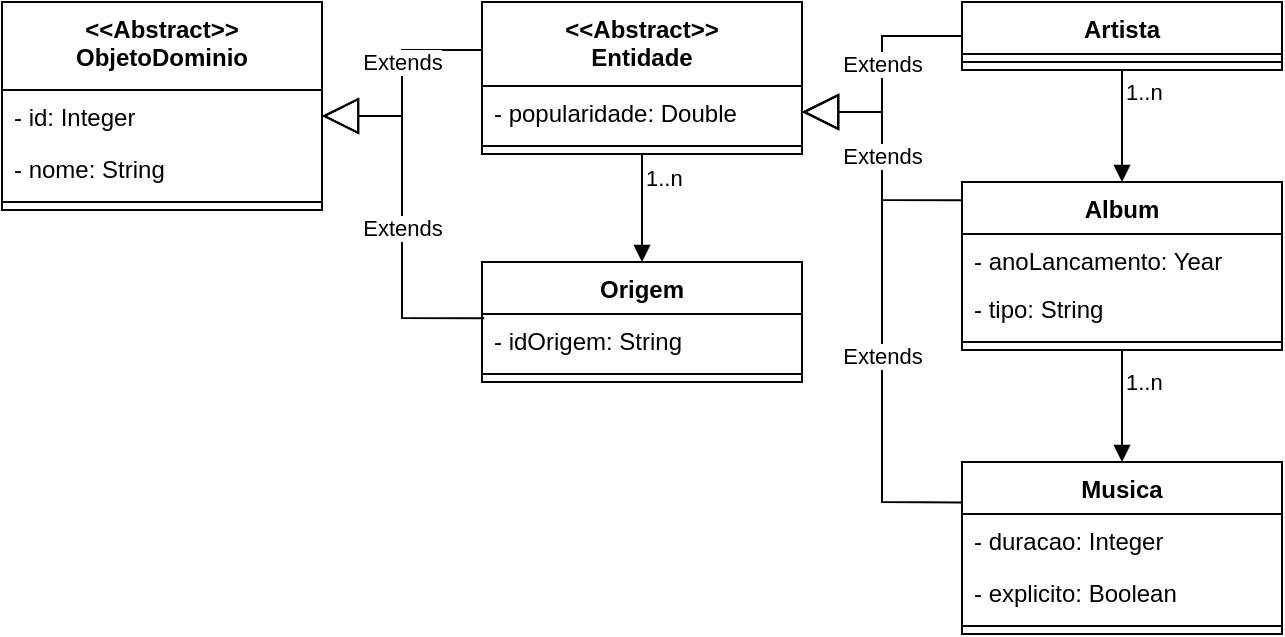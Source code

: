 <mxfile version="20.3.0" type="device"><diagram id="LXKPSRC61StlbMNvfhcz" name="Página-1"><mxGraphModel dx="868" dy="593" grid="1" gridSize="10" guides="1" tooltips="1" connect="1" arrows="1" fold="1" page="1" pageScale="1" pageWidth="827" pageHeight="1169" math="0" shadow="0"><root><mxCell id="0"/><mxCell id="1" parent="0"/><mxCell id="z6OC1I9-T7sx1UlkA8Wv-1" value="Musica" style="swimlane;fontStyle=1;align=center;verticalAlign=top;childLayout=stackLayout;horizontal=1;startSize=26;horizontalStack=0;resizeParent=1;resizeParentMax=0;resizeLast=0;collapsible=1;marginBottom=0;" parent="1" vertex="1"><mxGeometry x="520" y="270" width="160" height="86" as="geometry"/></mxCell><mxCell id="z6OC1I9-T7sx1UlkA8Wv-2" value="- duracao: Integer " style="text;strokeColor=none;fillColor=none;align=left;verticalAlign=top;spacingLeft=4;spacingRight=4;overflow=hidden;rotatable=0;points=[[0,0.5],[1,0.5]];portConstraint=eastwest;" parent="z6OC1I9-T7sx1UlkA8Wv-1" vertex="1"><mxGeometry y="26" width="160" height="26" as="geometry"/></mxCell><mxCell id="jhfgVPL6WmrQ9uGXC8bc-60" value="- explicito: Boolean " style="text;strokeColor=none;fillColor=none;align=left;verticalAlign=top;spacingLeft=4;spacingRight=4;overflow=hidden;rotatable=0;points=[[0,0.5],[1,0.5]];portConstraint=eastwest;" parent="z6OC1I9-T7sx1UlkA8Wv-1" vertex="1"><mxGeometry y="52" width="160" height="26" as="geometry"/></mxCell><mxCell id="z6OC1I9-T7sx1UlkA8Wv-3" value="" style="line;strokeWidth=1;fillColor=none;align=left;verticalAlign=middle;spacingTop=-1;spacingLeft=3;spacingRight=3;rotatable=0;labelPosition=right;points=[];portConstraint=eastwest;strokeColor=inherit;" parent="z6OC1I9-T7sx1UlkA8Wv-1" vertex="1"><mxGeometry y="78" width="160" height="8" as="geometry"/></mxCell><mxCell id="z6OC1I9-T7sx1UlkA8Wv-18" value="Artista" style="swimlane;fontStyle=1;align=center;verticalAlign=top;childLayout=stackLayout;horizontal=1;startSize=26;horizontalStack=0;resizeParent=1;resizeParentMax=0;resizeLast=0;collapsible=1;marginBottom=0;" parent="1" vertex="1"><mxGeometry x="520" y="40" width="160" height="34" as="geometry"/></mxCell><mxCell id="z6OC1I9-T7sx1UlkA8Wv-20" value="" style="line;strokeWidth=1;fillColor=none;align=left;verticalAlign=middle;spacingTop=-1;spacingLeft=3;spacingRight=3;rotatable=0;labelPosition=right;points=[];portConstraint=eastwest;strokeColor=inherit;" parent="z6OC1I9-T7sx1UlkA8Wv-18" vertex="1"><mxGeometry y="26" width="160" height="8" as="geometry"/></mxCell><mxCell id="z6OC1I9-T7sx1UlkA8Wv-8" value="Album" style="swimlane;fontStyle=1;align=center;verticalAlign=top;childLayout=stackLayout;horizontal=1;startSize=26;horizontalStack=0;resizeParent=1;resizeParentMax=0;resizeLast=0;collapsible=1;marginBottom=0;" parent="1" vertex="1"><mxGeometry x="520" y="130" width="160" height="84" as="geometry"/></mxCell><mxCell id="z6OC1I9-T7sx1UlkA8Wv-9" value="- anoLancamento: Year" style="text;strokeColor=none;fillColor=none;align=left;verticalAlign=top;spacingLeft=4;spacingRight=4;overflow=hidden;rotatable=0;points=[[0,0.5],[1,0.5]];portConstraint=eastwest;" parent="z6OC1I9-T7sx1UlkA8Wv-8" vertex="1"><mxGeometry y="26" width="160" height="24" as="geometry"/></mxCell><mxCell id="jhfgVPL6WmrQ9uGXC8bc-57" value="- tipo: String " style="text;strokeColor=none;fillColor=none;align=left;verticalAlign=top;spacingLeft=4;spacingRight=4;overflow=hidden;rotatable=0;points=[[0,0.5],[1,0.5]];portConstraint=eastwest;" parent="z6OC1I9-T7sx1UlkA8Wv-8" vertex="1"><mxGeometry y="50" width="160" height="26" as="geometry"/></mxCell><mxCell id="z6OC1I9-T7sx1UlkA8Wv-10" value="" style="line;strokeWidth=1;fillColor=none;align=left;verticalAlign=middle;spacingTop=-1;spacingLeft=3;spacingRight=3;rotatable=0;labelPosition=right;points=[];portConstraint=eastwest;strokeColor=inherit;" parent="z6OC1I9-T7sx1UlkA8Wv-8" vertex="1"><mxGeometry y="76" width="160" height="8" as="geometry"/></mxCell><mxCell id="jhfgVPL6WmrQ9uGXC8bc-25" value="" style="endArrow=block;endFill=1;html=1;edgeStyle=orthogonalEdgeStyle;align=left;verticalAlign=top;rounded=0;exitX=0.5;exitY=1;exitDx=0;exitDy=0;entryX=0.5;entryY=0;entryDx=0;entryDy=0;" parent="1" source="z6OC1I9-T7sx1UlkA8Wv-18" target="z6OC1I9-T7sx1UlkA8Wv-8" edge="1"><mxGeometry x="-1" relative="1" as="geometry"><mxPoint x="300" y="318" as="sourcePoint"/><mxPoint x="380" y="208" as="targetPoint"/></mxGeometry></mxCell><mxCell id="jhfgVPL6WmrQ9uGXC8bc-26" value="1..n" style="edgeLabel;resizable=0;html=1;align=left;verticalAlign=bottom;" parent="jhfgVPL6WmrQ9uGXC8bc-25" connectable="0" vertex="1"><mxGeometry x="-1" relative="1" as="geometry"><mxPoint y="19" as="offset"/></mxGeometry></mxCell><mxCell id="jhfgVPL6WmrQ9uGXC8bc-29" value="" style="endArrow=block;endFill=1;html=1;edgeStyle=orthogonalEdgeStyle;align=left;verticalAlign=top;rounded=0;entryX=0.5;entryY=0;entryDx=0;entryDy=0;exitX=0.5;exitY=1;exitDx=0;exitDy=0;" parent="1" source="z6OC1I9-T7sx1UlkA8Wv-8" target="z6OC1I9-T7sx1UlkA8Wv-1" edge="1"><mxGeometry x="-1" relative="1" as="geometry"><mxPoint x="510" y="228" as="sourcePoint"/><mxPoint x="420" y="197" as="targetPoint"/></mxGeometry></mxCell><mxCell id="jhfgVPL6WmrQ9uGXC8bc-30" value="1..n" style="edgeLabel;resizable=0;html=1;align=left;verticalAlign=bottom;" parent="jhfgVPL6WmrQ9uGXC8bc-29" connectable="0" vertex="1"><mxGeometry x="-1" relative="1" as="geometry"><mxPoint y="24" as="offset"/></mxGeometry></mxCell><mxCell id="jhfgVPL6WmrQ9uGXC8bc-43" value="&lt;&lt;Abstract&gt;&gt;&#10;ObjetoDominio" style="swimlane;fontStyle=1;align=center;verticalAlign=top;childLayout=stackLayout;horizontal=1;startSize=44;horizontalStack=0;resizeParent=1;resizeParentMax=0;resizeLast=0;collapsible=1;marginBottom=0;" parent="1" vertex="1"><mxGeometry x="40" y="40" width="160" height="104" as="geometry"/></mxCell><mxCell id="z6OC1I9-T7sx1UlkA8Wv-19" value="- id: Integer " style="text;strokeColor=none;fillColor=none;align=left;verticalAlign=top;spacingLeft=4;spacingRight=4;overflow=hidden;rotatable=0;points=[[0,0.5],[1,0.5]];portConstraint=eastwest;" parent="jhfgVPL6WmrQ9uGXC8bc-43" vertex="1"><mxGeometry y="44" width="160" height="26" as="geometry"/></mxCell><mxCell id="jhfgVPL6WmrQ9uGXC8bc-36" value="- nome: String " style="text;strokeColor=none;fillColor=none;align=left;verticalAlign=top;spacingLeft=4;spacingRight=4;overflow=hidden;rotatable=0;points=[[0,0.5],[1,0.5]];portConstraint=eastwest;" parent="jhfgVPL6WmrQ9uGXC8bc-43" vertex="1"><mxGeometry y="70" width="160" height="26" as="geometry"/></mxCell><mxCell id="jhfgVPL6WmrQ9uGXC8bc-45" value="" style="line;strokeWidth=1;fillColor=none;align=left;verticalAlign=middle;spacingTop=-1;spacingLeft=3;spacingRight=3;rotatable=0;labelPosition=right;points=[];portConstraint=eastwest;strokeColor=inherit;" parent="jhfgVPL6WmrQ9uGXC8bc-43" vertex="1"><mxGeometry y="96" width="160" height="8" as="geometry"/></mxCell><mxCell id="jhfgVPL6WmrQ9uGXC8bc-46" value="&lt;&lt;Abstract&gt;&gt;&#10;Entidade" style="swimlane;fontStyle=1;align=center;verticalAlign=top;childLayout=stackLayout;horizontal=1;startSize=42;horizontalStack=0;resizeParent=1;resizeParentMax=0;resizeLast=0;collapsible=1;marginBottom=0;" parent="1" vertex="1"><mxGeometry x="280" y="40" width="160" height="76" as="geometry"><mxRectangle x="280" y="28" width="120" height="40" as="alternateBounds"/></mxGeometry></mxCell><mxCell id="jhfgVPL6WmrQ9uGXC8bc-35" value="- popularidade: Double" style="text;strokeColor=none;fillColor=none;align=left;verticalAlign=top;spacingLeft=4;spacingRight=4;overflow=hidden;rotatable=0;points=[[0,0.5],[1,0.5]];portConstraint=eastwest;" parent="jhfgVPL6WmrQ9uGXC8bc-46" vertex="1"><mxGeometry y="42" width="160" height="26" as="geometry"/></mxCell><mxCell id="jhfgVPL6WmrQ9uGXC8bc-48" value="" style="line;strokeWidth=1;fillColor=none;align=left;verticalAlign=middle;spacingTop=-1;spacingLeft=3;spacingRight=3;rotatable=0;labelPosition=right;points=[];portConstraint=eastwest;strokeColor=inherit;" parent="jhfgVPL6WmrQ9uGXC8bc-46" vertex="1"><mxGeometry y="68" width="160" height="8" as="geometry"/></mxCell><mxCell id="jhfgVPL6WmrQ9uGXC8bc-53" value="Extends" style="endArrow=block;endSize=16;endFill=0;html=1;rounded=0;exitX=-0.001;exitY=0.315;exitDx=0;exitDy=0;exitPerimeter=0;entryX=1;entryY=0.5;entryDx=0;entryDy=0;" parent="1" source="jhfgVPL6WmrQ9uGXC8bc-46" target="z6OC1I9-T7sx1UlkA8Wv-19" edge="1"><mxGeometry x="-0.184" width="160" relative="1" as="geometry"><mxPoint x="270" y="60" as="sourcePoint"/><mxPoint x="210" y="50" as="targetPoint"/><mxPoint as="offset"/><Array as="points"><mxPoint x="240" y="64"/><mxPoint x="240" y="97"/></Array></mxGeometry></mxCell><mxCell id="jhfgVPL6WmrQ9uGXC8bc-54" value="Extends" style="endArrow=block;endSize=16;endFill=0;html=1;rounded=0;entryX=1;entryY=0.5;entryDx=0;entryDy=0;exitX=0;exitY=0.5;exitDx=0;exitDy=0;" parent="1" source="z6OC1I9-T7sx1UlkA8Wv-18" target="jhfgVPL6WmrQ9uGXC8bc-35" edge="1"><mxGeometry x="-0.086" width="160" relative="1" as="geometry"><mxPoint x="170" y="96.5" as="sourcePoint"/><mxPoint x="268.24" y="96.716" as="targetPoint"/><mxPoint as="offset"/><Array as="points"><mxPoint x="480" y="57"/><mxPoint x="480" y="95"/></Array></mxGeometry></mxCell><mxCell id="jhfgVPL6WmrQ9uGXC8bc-56" value="Extends" style="endArrow=block;endSize=16;endFill=0;html=1;rounded=0;exitX=-0.002;exitY=0.236;exitDx=0;exitDy=0;exitPerimeter=0;entryX=1;entryY=0.5;entryDx=0;entryDy=0;" parent="1" source="z6OC1I9-T7sx1UlkA8Wv-1" target="jhfgVPL6WmrQ9uGXC8bc-35" edge="1"><mxGeometry x="-0.176" width="160" relative="1" as="geometry"><mxPoint x="500" y="300" as="sourcePoint"/><mxPoint x="500" y="90" as="targetPoint"/><mxPoint as="offset"/><Array as="points"><mxPoint x="480" y="290"/><mxPoint x="480" y="95"/></Array></mxGeometry></mxCell><mxCell id="w_KowP8drqZiWwx5xSUP-1" value="Origem" style="swimlane;fontStyle=1;align=center;verticalAlign=top;childLayout=stackLayout;horizontal=1;startSize=26;horizontalStack=0;resizeParent=1;resizeParentMax=0;resizeLast=0;collapsible=1;marginBottom=0;" parent="1" vertex="1"><mxGeometry x="280" y="170" width="160" height="60" as="geometry"/></mxCell><mxCell id="w_KowP8drqZiWwx5xSUP-2" value="- idOrigem: String" style="text;strokeColor=none;fillColor=none;align=left;verticalAlign=top;spacingLeft=4;spacingRight=4;overflow=hidden;rotatable=0;points=[[0,0.5],[1,0.5]];portConstraint=eastwest;" parent="w_KowP8drqZiWwx5xSUP-1" vertex="1"><mxGeometry y="26" width="160" height="26" as="geometry"/></mxCell><mxCell id="w_KowP8drqZiWwx5xSUP-3" value="" style="line;strokeWidth=1;fillColor=none;align=left;verticalAlign=middle;spacingTop=-1;spacingLeft=3;spacingRight=3;rotatable=0;labelPosition=right;points=[];portConstraint=eastwest;strokeColor=inherit;" parent="w_KowP8drqZiWwx5xSUP-1" vertex="1"><mxGeometry y="52" width="160" height="8" as="geometry"/></mxCell><mxCell id="w_KowP8drqZiWwx5xSUP-5" value="" style="endArrow=block;endFill=1;html=1;edgeStyle=orthogonalEdgeStyle;align=left;verticalAlign=top;rounded=0;exitX=0.5;exitY=1;exitDx=0;exitDy=0;entryX=0.5;entryY=0;entryDx=0;entryDy=0;" parent="1" source="jhfgVPL6WmrQ9uGXC8bc-46" target="w_KowP8drqZiWwx5xSUP-1" edge="1"><mxGeometry x="-1" relative="1" as="geometry"><mxPoint x="210" y="298" as="sourcePoint"/><mxPoint x="320" y="150" as="targetPoint"/><Array as="points"/></mxGeometry></mxCell><mxCell id="w_KowP8drqZiWwx5xSUP-6" value="1..n" style="edgeLabel;resizable=0;html=1;align=left;verticalAlign=bottom;" parent="w_KowP8drqZiWwx5xSUP-5" connectable="0" vertex="1"><mxGeometry x="-1" relative="1" as="geometry"><mxPoint y="20" as="offset"/></mxGeometry></mxCell><mxCell id="w_KowP8drqZiWwx5xSUP-7" value="Extends" style="endArrow=block;endSize=16;endFill=0;html=1;rounded=0;exitX=0.007;exitY=0.082;exitDx=0;exitDy=0;entryX=1;entryY=0.5;entryDx=0;entryDy=0;exitPerimeter=0;" parent="1" source="w_KowP8drqZiWwx5xSUP-2" target="z6OC1I9-T7sx1UlkA8Wv-19" edge="1"><mxGeometry x="-0.051" width="160" relative="1" as="geometry"><mxPoint x="290" y="297" as="sourcePoint"/><mxPoint x="110" y="116" as="targetPoint"/><mxPoint as="offset"/><Array as="points"><mxPoint x="240" y="198"/><mxPoint x="240" y="97"/></Array></mxGeometry></mxCell><mxCell id="jhfgVPL6WmrQ9uGXC8bc-55" value="Extends" style="endArrow=block;endSize=16;endFill=0;html=1;rounded=0;exitX=-0.003;exitY=0.109;exitDx=0;exitDy=0;exitPerimeter=0;entryX=1;entryY=0.5;entryDx=0;entryDy=0;" parent="1" source="z6OC1I9-T7sx1UlkA8Wv-8" target="jhfgVPL6WmrQ9uGXC8bc-35" edge="1"><mxGeometry x="0.005" width="160" relative="1" as="geometry"><mxPoint x="200" y="158" as="sourcePoint"/><mxPoint x="450" y="100" as="targetPoint"/><mxPoint as="offset"/><Array as="points"><mxPoint x="480" y="139"/><mxPoint x="480" y="95"/></Array></mxGeometry></mxCell></root></mxGraphModel></diagram></mxfile>